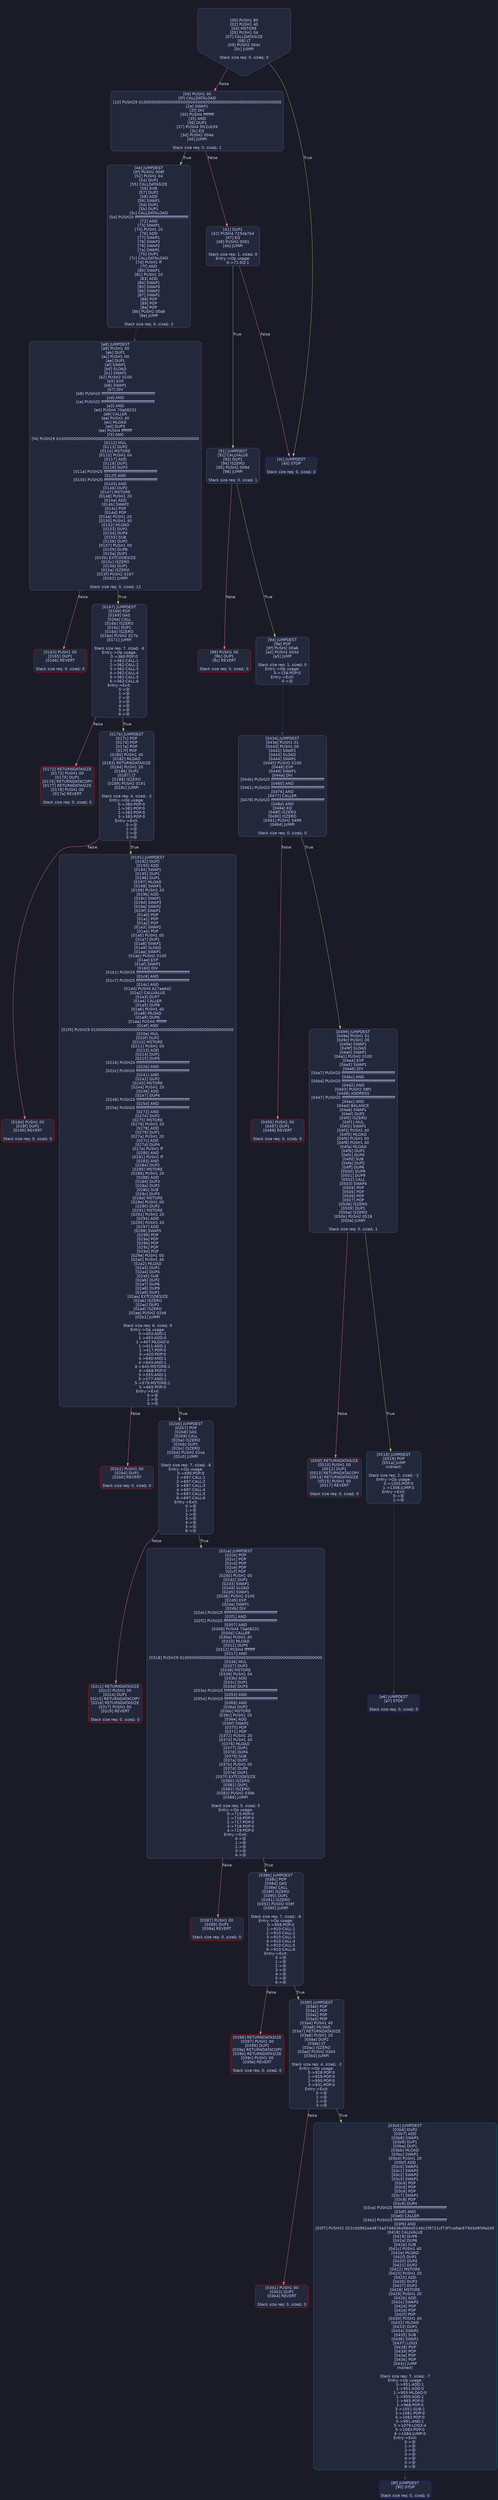 digraph G {
    node [shape=box, style="filled, rounded", color="#565f89", fontcolor="#c0caf5", fontname="Helvetica", fillcolor="#24283b"];
    edge [color="#414868", fontcolor="#c0caf5", fontname="Helvetica"];
    bgcolor="#1a1b26";
    0 [ label = "[00] PUSH1 80
[02] PUSH1 40
[04] MSTORE
[05] PUSH1 04
[07] CALLDATASIZE
[08] LT
[09] PUSH2 004c
[0c] JUMPI

Stack size req: 0, sizeΔ: 0
" shape = invhouse]
    1 [ label = "[0d] PUSH1 00
[0f] CALLDATALOAD
[10] PUSH29 0100000000000000000000000000000000000000000000000000000000
[2e] SWAP1
[2f] DIV
[30] PUSH4 ffffffff
[35] AND
[36] DUP1
[37] PUSH4 5fc2cb39
[3c] EQ
[3d] PUSH2 004e
[40] JUMPI

Stack size req: 0, sizeΔ: 1
"]
    2 [ label = "[41] DUP1
[42] PUSH4 725da7b4
[47] EQ
[48] PUSH2 0091
[4b] JUMPI

Stack size req: 1, sizeΔ: 0
Entry->Op usage:
	0->71:EQ:1
"]
    3 [ label = "[4c] JUMPDEST
[4d] STOP

Stack size req: 0, sizeΔ: 0
" color = "darkblue"]
    4 [ label = "[4e] JUMPDEST
[4f] PUSH2 008f
[52] PUSH1 04
[54] DUP1
[55] CALLDATASIZE
[56] SUB
[57] DUP2
[58] ADD
[59] SWAP1
[5a] DUP1
[5b] DUP1
[5c] CALLDATALOAD
[5d] PUSH20 ffffffffffffffffffffffffffffffffffffffff
[72] AND
[73] SWAP1
[74] PUSH1 20
[76] ADD
[77] SWAP1
[78] SWAP3
[79] SWAP2
[7a] SWAP1
[7b] DUP1
[7c] CALLDATALOAD
[7d] PUSH1 ff
[7f] AND
[80] SWAP1
[81] PUSH1 20
[83] ADD
[84] SWAP1
[85] SWAP3
[86] SWAP2
[87] SWAP1
[88] POP
[89] POP
[8a] POP
[8b] PUSH2 00a8
[8e] JUMP

Stack size req: 0, sizeΔ: 3
"]
    5 [ label = "[8f] JUMPDEST
[90] STOP

Stack size req: 0, sizeΔ: 0
" color = "darkblue"]
    6 [ label = "[91] JUMPDEST
[92] CALLVALUE
[93] DUP1
[94] ISZERO
[95] PUSH2 009d
[98] JUMPI

Stack size req: 0, sizeΔ: 1
"]
    7 [ label = "[99] PUSH1 00
[9b] DUP1
[9c] REVERT

Stack size req: 0, sizeΔ: 0
" color = "red"]
    8 [ label = "[9d] JUMPDEST
[9e] POP
[9f] PUSH2 00a6
[a2] PUSH2 043d
[a5] JUMP

Stack size req: 1, sizeΔ: 0
Entry->Op usage:
	0->158:POP:0
Entry->Exit:
	0->😵
"]
    9 [ label = "[a6] JUMPDEST
[a7] STOP

Stack size req: 0, sizeΔ: 0
" color = "darkblue"]
    10 [ label = "[a8] JUMPDEST
[a9] PUSH1 00
[ab] DUP1
[ac] PUSH1 00
[ae] DUP1
[af] SWAP1
[b0] SLOAD
[b1] SWAP1
[b2] PUSH2 0100
[b5] EXP
[b6] SWAP1
[b7] DIV
[b8] PUSH20 ffffffffffffffffffffffffffffffffffffffff
[cd] AND
[ce] PUSH20 ffffffffffffffffffffffffffffffffffffffff
[e3] AND
[e4] PUSH4 70a08231
[e9] CALLER
[ea] PUSH1 40
[ec] MLOAD
[ed] DUP3
[ee] PUSH4 ffffffff
[f3] AND
[f4] PUSH29 0100000000000000000000000000000000000000000000000000000000
[0112] MUL
[0113] DUP2
[0114] MSTORE
[0115] PUSH1 04
[0117] ADD
[0118] DUP1
[0119] DUP3
[011a] PUSH20 ffffffffffffffffffffffffffffffffffffffff
[012f] AND
[0130] PUSH20 ffffffffffffffffffffffffffffffffffffffff
[0145] AND
[0146] DUP2
[0147] MSTORE
[0148] PUSH1 20
[014a] ADD
[014b] SWAP2
[014c] POP
[014d] POP
[014e] PUSH1 20
[0150] PUSH1 40
[0152] MLOAD
[0153] DUP1
[0154] DUP4
[0155] SUB
[0156] DUP2
[0157] PUSH1 00
[0159] DUP8
[015a] DUP1
[015b] EXTCODESIZE
[015c] ISZERO
[015d] DUP1
[015e] ISZERO
[015f] PUSH2 0167
[0162] JUMPI

Stack size req: 0, sizeΔ: 12
"]
    11 [ label = "[0163] PUSH1 00
[0165] DUP1
[0166] REVERT

Stack size req: 0, sizeΔ: 0
" color = "red"]
    12 [ label = "[0167] JUMPDEST
[0168] POP
[0169] GAS
[016a] CALL
[016b] ISZERO
[016c] DUP1
[016d] ISZERO
[016e] PUSH2 017b
[0171] JUMPI

Stack size req: 7, sizeΔ: -6
Entry->Op usage:
	0->360:POP:0
	1->362:CALL:1
	2->362:CALL:2
	3->362:CALL:3
	4->362:CALL:4
	5->362:CALL:5
	6->362:CALL:6
Entry->Exit:
	0->😵
	1->😵
	2->😵
	3->😵
	4->😵
	5->😵
	6->😵
"]
    13 [ label = "[0172] RETURNDATASIZE
[0173] PUSH1 00
[0175] DUP1
[0176] RETURNDATACOPY
[0177] RETURNDATASIZE
[0178] PUSH1 00
[017a] REVERT

Stack size req: 0, sizeΔ: 0
" color = "red"]
    14 [ label = "[017b] JUMPDEST
[017c] POP
[017d] POP
[017e] POP
[017f] POP
[0180] PUSH1 40
[0182] MLOAD
[0183] RETURNDATASIZE
[0184] PUSH1 20
[0186] DUP2
[0187] LT
[0188] ISZERO
[0189] PUSH2 0191
[018c] JUMPI

Stack size req: 4, sizeΔ: -2
Entry->Op usage:
	0->380:POP:0
	1->381:POP:0
	2->382:POP:0
	3->383:POP:0
Entry->Exit:
	0->😵
	1->😵
	2->😵
	3->😵
"]
    15 [ label = "[018d] PUSH1 00
[018f] DUP1
[0190] REVERT

Stack size req: 0, sizeΔ: 0
" color = "red"]
    16 [ label = "[0191] JUMPDEST
[0192] DUP2
[0193] ADD
[0194] SWAP1
[0195] DUP1
[0196] DUP1
[0197] MLOAD
[0198] SWAP1
[0199] PUSH1 20
[019b] ADD
[019c] SWAP1
[019d] SWAP3
[019e] SWAP2
[019f] SWAP1
[01a0] POP
[01a1] POP
[01a2] POP
[01a3] SWAP2
[01a4] POP
[01a5] PUSH1 00
[01a7] DUP1
[01a8] SWAP1
[01a9] SLOAD
[01aa] SWAP1
[01ab] PUSH2 0100
[01ae] EXP
[01af] SWAP1
[01b0] DIV
[01b1] PUSH20 ffffffffffffffffffffffffffffffffffffffff
[01c6] AND
[01c7] PUSH20 ffffffffffffffffffffffffffffffffffffffff
[01dc] AND
[01dd] PUSH4 627aa6d2
[01e2] CALLVALUE
[01e3] DUP7
[01e4] CALLER
[01e5] DUP8
[01e6] PUSH1 40
[01e8] MLOAD
[01e9] DUP6
[01ea] PUSH4 ffffffff
[01ef] AND
[01f0] PUSH29 0100000000000000000000000000000000000000000000000000000000
[020e] MUL
[020f] DUP2
[0210] MSTORE
[0211] PUSH1 04
[0213] ADD
[0214] DUP1
[0215] DUP5
[0216] PUSH20 ffffffffffffffffffffffffffffffffffffffff
[022b] AND
[022c] PUSH20 ffffffffffffffffffffffffffffffffffffffff
[0241] AND
[0242] DUP2
[0243] MSTORE
[0244] PUSH1 20
[0246] ADD
[0247] DUP4
[0248] PUSH20 ffffffffffffffffffffffffffffffffffffffff
[025d] AND
[025e] PUSH20 ffffffffffffffffffffffffffffffffffffffff
[0273] AND
[0274] DUP2
[0275] MSTORE
[0276] PUSH1 20
[0278] ADD
[0279] DUP1
[027a] PUSH1 20
[027c] ADD
[027d] DUP4
[027e] PUSH1 ff
[0280] AND
[0281] PUSH1 ff
[0283] AND
[0284] DUP2
[0285] MSTORE
[0286] PUSH1 20
[0288] ADD
[0289] DUP3
[028a] DUP2
[028b] SUB
[028c] DUP3
[028d] MSTORE
[028e] PUSH1 00
[0290] DUP2
[0291] MSTORE
[0292] PUSH1 20
[0294] ADD
[0295] PUSH1 20
[0297] ADD
[0298] SWAP5
[0299] POP
[029a] POP
[029b] POP
[029c] POP
[029d] POP
[029e] PUSH1 00
[02a0] PUSH1 40
[02a2] MLOAD
[02a3] DUP1
[02a4] DUP4
[02a5] SUB
[02a6] DUP2
[02a7] DUP6
[02a8] DUP9
[02a9] DUP1
[02aa] EXTCODESIZE
[02ab] ISZERO
[02ac] DUP1
[02ad] ISZERO
[02ae] PUSH2 02b6
[02b1] JUMPI

Stack size req: 6, sizeΔ: 9
Entry->Op usage:
	0->403:ADD:1
	1->403:ADD:0
	1->407:MLOAD:0
	1->411:ADD:1
	1->417:POP:0
	3->420:POP:0
	4->640:AND:1
	4->643:AND:1
	4->645:MSTORE:1
	4->668:POP:0
	5->555:AND:1
	5->577:AND:1
	5->579:MSTORE:1
	5->665:POP:0
Entry->Exit:
	0->😵
	1->😵
	3->😵
"]
    17 [ label = "[02b2] PUSH1 00
[02b4] DUP1
[02b5] REVERT

Stack size req: 0, sizeΔ: 0
" color = "red"]
    18 [ label = "[02b6] JUMPDEST
[02b7] POP
[02b8] GAS
[02b9] CALL
[02ba] ISZERO
[02bb] DUP1
[02bc] ISZERO
[02bd] PUSH2 02ca
[02c0] JUMPI

Stack size req: 7, sizeΔ: -6
Entry->Op usage:
	0->695:POP:0
	1->697:CALL:1
	2->697:CALL:2
	3->697:CALL:3
	4->697:CALL:4
	5->697:CALL:5
	6->697:CALL:6
Entry->Exit:
	0->😵
	1->😵
	2->😵
	3->😵
	4->😵
	5->😵
	6->😵
"]
    19 [ label = "[02c1] RETURNDATASIZE
[02c2] PUSH1 00
[02c4] DUP1
[02c5] RETURNDATACOPY
[02c6] RETURNDATASIZE
[02c7] PUSH1 00
[02c9] REVERT

Stack size req: 0, sizeΔ: 0
" color = "red"]
    20 [ label = "[02ca] JUMPDEST
[02cb] POP
[02cc] POP
[02cd] POP
[02ce] POP
[02cf] POP
[02d0] PUSH1 00
[02d2] DUP1
[02d3] SWAP1
[02d4] SLOAD
[02d5] SWAP1
[02d6] PUSH2 0100
[02d9] EXP
[02da] SWAP1
[02db] DIV
[02dc] PUSH20 ffffffffffffffffffffffffffffffffffffffff
[02f1] AND
[02f2] PUSH20 ffffffffffffffffffffffffffffffffffffffff
[0307] AND
[0308] PUSH4 70a08231
[030d] CALLER
[030e] PUSH1 40
[0310] MLOAD
[0311] DUP3
[0312] PUSH4 ffffffff
[0317] AND
[0318] PUSH29 0100000000000000000000000000000000000000000000000000000000
[0336] MUL
[0337] DUP2
[0338] MSTORE
[0339] PUSH1 04
[033b] ADD
[033c] DUP1
[033d] DUP3
[033e] PUSH20 ffffffffffffffffffffffffffffffffffffffff
[0353] AND
[0354] PUSH20 ffffffffffffffffffffffffffffffffffffffff
[0369] AND
[036a] DUP2
[036b] MSTORE
[036c] PUSH1 20
[036e] ADD
[036f] SWAP2
[0370] POP
[0371] POP
[0372] PUSH1 20
[0374] PUSH1 40
[0376] MLOAD
[0377] DUP1
[0378] DUP4
[0379] SUB
[037a] DUP2
[037b] PUSH1 00
[037d] DUP8
[037e] DUP1
[037f] EXTCODESIZE
[0380] ISZERO
[0381] DUP1
[0382] ISZERO
[0383] PUSH2 038b
[0386] JUMPI

Stack size req: 5, sizeΔ: 5
Entry->Op usage:
	0->715:POP:0
	1->716:POP:0
	2->717:POP:0
	3->718:POP:0
	4->719:POP:0
Entry->Exit:
	0->😵
	1->😵
	2->😵
	3->😵
	4->😵
"]
    21 [ label = "[0387] PUSH1 00
[0389] DUP1
[038a] REVERT

Stack size req: 0, sizeΔ: 0
" color = "red"]
    22 [ label = "[038b] JUMPDEST
[038c] POP
[038d] GAS
[038e] CALL
[038f] ISZERO
[0390] DUP1
[0391] ISZERO
[0392] PUSH2 039f
[0395] JUMPI

Stack size req: 7, sizeΔ: -6
Entry->Op usage:
	0->908:POP:0
	1->910:CALL:1
	2->910:CALL:2
	3->910:CALL:3
	4->910:CALL:4
	5->910:CALL:5
	6->910:CALL:6
Entry->Exit:
	0->😵
	1->😵
	2->😵
	3->😵
	4->😵
	5->😵
	6->😵
"]
    23 [ label = "[0396] RETURNDATASIZE
[0397] PUSH1 00
[0399] DUP1
[039a] RETURNDATACOPY
[039b] RETURNDATASIZE
[039c] PUSH1 00
[039e] REVERT

Stack size req: 0, sizeΔ: 0
" color = "red"]
    24 [ label = "[039f] JUMPDEST
[03a0] POP
[03a1] POP
[03a2] POP
[03a3] POP
[03a4] PUSH1 40
[03a6] MLOAD
[03a7] RETURNDATASIZE
[03a8] PUSH1 20
[03aa] DUP2
[03ab] LT
[03ac] ISZERO
[03ad] PUSH2 03b5
[03b0] JUMPI

Stack size req: 4, sizeΔ: -2
Entry->Op usage:
	0->928:POP:0
	1->929:POP:0
	2->930:POP:0
	3->931:POP:0
Entry->Exit:
	0->😵
	1->😵
	2->😵
	3->😵
"]
    25 [ label = "[03b1] PUSH1 00
[03b3] DUP1
[03b4] REVERT

Stack size req: 0, sizeΔ: 0
" color = "red"]
    26 [ label = "[03b5] JUMPDEST
[03b6] DUP2
[03b7] ADD
[03b8] SWAP1
[03b9] DUP1
[03ba] DUP1
[03bb] MLOAD
[03bc] SWAP1
[03bd] PUSH1 20
[03bf] ADD
[03c0] SWAP1
[03c1] SWAP3
[03c2] SWAP2
[03c3] SWAP1
[03c4] POP
[03c5] POP
[03c6] POP
[03c7] SWAP1
[03c8] POP
[03c9] DUP4
[03ca] PUSH20 ffffffffffffffffffffffffffffffffffffffff
[03df] AND
[03e0] CALLER
[03e1] PUSH20 ffffffffffffffffffffffffffffffffffffffff
[03f6] AND
[03f7] PUSH32 022c0d992e4d873a3748436d960d5140c1f9721cf73f7ca5ec679d3d9f4fe2d5
[0418] CALLVALUE
[0419] DUP6
[041a] DUP6
[041b] SUB
[041c] PUSH1 40
[041e] MLOAD
[041f] DUP1
[0420] DUP4
[0421] DUP2
[0422] MSTORE
[0423] PUSH1 20
[0425] ADD
[0426] DUP3
[0427] DUP2
[0428] MSTORE
[0429] PUSH1 20
[042b] ADD
[042c] SWAP3
[042d] POP
[042e] POP
[042f] POP
[0430] PUSH1 40
[0432] MLOAD
[0433] DUP1
[0434] SWAP2
[0435] SUB
[0436] SWAP1
[0437] LOG3
[0438] POP
[0439] POP
[043a] POP
[043b] POP
[043c] JUMP
Indirect!

Stack size req: 7, sizeΔ: -7
Entry->Op usage:
	0->951:ADD:1
	1->951:ADD:0
	1->955:MLOAD:0
	1->959:ADD:1
	1->965:POP:0
	2->968:POP:0
	3->1051:SUB:1
	3->1081:POP:0
	4->1082:POP:0
	5->991:AND:1
	5->1079:LOG3:4
	5->1083:POP:0
	6->1084:JUMP:0
Entry->Exit:
	0->😵
	1->😵
	2->😵
	3->😵
	4->😵
	5->😵
	6->😵
" color = "teal"]
    27 [ label = "[043d] JUMPDEST
[043e] PUSH1 01
[0440] PUSH1 00
[0442] SWAP1
[0443] SLOAD
[0444] SWAP1
[0445] PUSH2 0100
[0448] EXP
[0449] SWAP1
[044a] DIV
[044b] PUSH20 ffffffffffffffffffffffffffffffffffffffff
[0460] AND
[0461] PUSH20 ffffffffffffffffffffffffffffffffffffffff
[0476] AND
[0477] CALLER
[0478] PUSH20 ffffffffffffffffffffffffffffffffffffffff
[048d] AND
[048e] EQ
[048f] ISZERO
[0490] ISZERO
[0491] PUSH2 0499
[0494] JUMPI

Stack size req: 0, sizeΔ: 0
"]
    28 [ label = "[0495] PUSH1 00
[0497] DUP1
[0498] REVERT

Stack size req: 0, sizeΔ: 0
" color = "red"]
    29 [ label = "[0499] JUMPDEST
[049a] PUSH1 01
[049c] PUSH1 00
[049e] SWAP1
[049f] SLOAD
[04a0] SWAP1
[04a1] PUSH2 0100
[04a4] EXP
[04a5] SWAP1
[04a6] DIV
[04a7] PUSH20 ffffffffffffffffffffffffffffffffffffffff
[04bc] AND
[04bd] PUSH20 ffffffffffffffffffffffffffffffffffffffff
[04d2] AND
[04d3] PUSH2 08fc
[04d6] ADDRESS
[04d7] PUSH20 ffffffffffffffffffffffffffffffffffffffff
[04ec] AND
[04ed] BALANCE
[04ee] SWAP1
[04ef] DUP2
[04f0] ISZERO
[04f1] MUL
[04f2] SWAP1
[04f3] PUSH1 40
[04f5] MLOAD
[04f6] PUSH1 00
[04f8] PUSH1 40
[04fa] MLOAD
[04fb] DUP1
[04fc] DUP4
[04fd] SUB
[04fe] DUP2
[04ff] DUP6
[0500] DUP9
[0501] DUP9
[0502] CALL
[0503] SWAP4
[0504] POP
[0505] POP
[0506] POP
[0507] POP
[0508] ISZERO
[0509] DUP1
[050a] ISZERO
[050b] PUSH2 0518
[050e] JUMPI

Stack size req: 0, sizeΔ: 1
"]
    30 [ label = "[050f] RETURNDATASIZE
[0510] PUSH1 00
[0512] DUP1
[0513] RETURNDATACOPY
[0514] RETURNDATASIZE
[0515] PUSH1 00
[0517] REVERT

Stack size req: 0, sizeΔ: 0
" color = "red"]
    31 [ label = "[0518] JUMPDEST
[0519] POP
[051a] JUMP
Indirect!

Stack size req: 2, sizeΔ: -2
Entry->Op usage:
	0->1305:POP:0
	1->1306:JUMP:0
Entry->Exit:
	0->😵
	1->😵
" color = "teal"]
    0 -> 1 [ label = "False" color = "#f7768e"]
    0 -> 3 [ label = "True" color = "#9ece6a"]
    1 -> 2 [ label = "False" color = "#f7768e"]
    1 -> 4 [ label = "True" color = "#9ece6a"]
    2 -> 3 [ label = "False" color = "#f7768e"]
    2 -> 6 [ label = "True" color = "#9ece6a"]
    4 -> 10 [ ]
    6 -> 7 [ label = "False" color = "#f7768e"]
    6 -> 8 [ label = "True" color = "#9ece6a"]
    8 -> 27 [ ]
    10 -> 11 [ label = "False" color = "#f7768e"]
    10 -> 12 [ label = "True" color = "#9ece6a"]
    12 -> 13 [ label = "False" color = "#f7768e"]
    12 -> 14 [ label = "True" color = "#9ece6a"]
    14 -> 15 [ label = "False" color = "#f7768e"]
    14 -> 16 [ label = "True" color = "#9ece6a"]
    16 -> 17 [ label = "False" color = "#f7768e"]
    16 -> 18 [ label = "True" color = "#9ece6a"]
    18 -> 19 [ label = "False" color = "#f7768e"]
    18 -> 20 [ label = "True" color = "#9ece6a"]
    20 -> 21 [ label = "False" color = "#f7768e"]
    20 -> 22 [ label = "True" color = "#9ece6a"]
    22 -> 23 [ label = "False" color = "#f7768e"]
    22 -> 24 [ label = "True" color = "#9ece6a"]
    24 -> 25 [ label = "False" color = "#f7768e"]
    24 -> 26 [ label = "True" color = "#9ece6a"]
    27 -> 28 [ label = "False" color = "#f7768e"]
    27 -> 29 [ label = "True" color = "#9ece6a"]
    29 -> 30 [ label = "False" color = "#f7768e"]
    29 -> 31 [ label = "True" color = "#9ece6a"]
    26 -> 5 [ ]
    31 -> 9 [ ]

}
